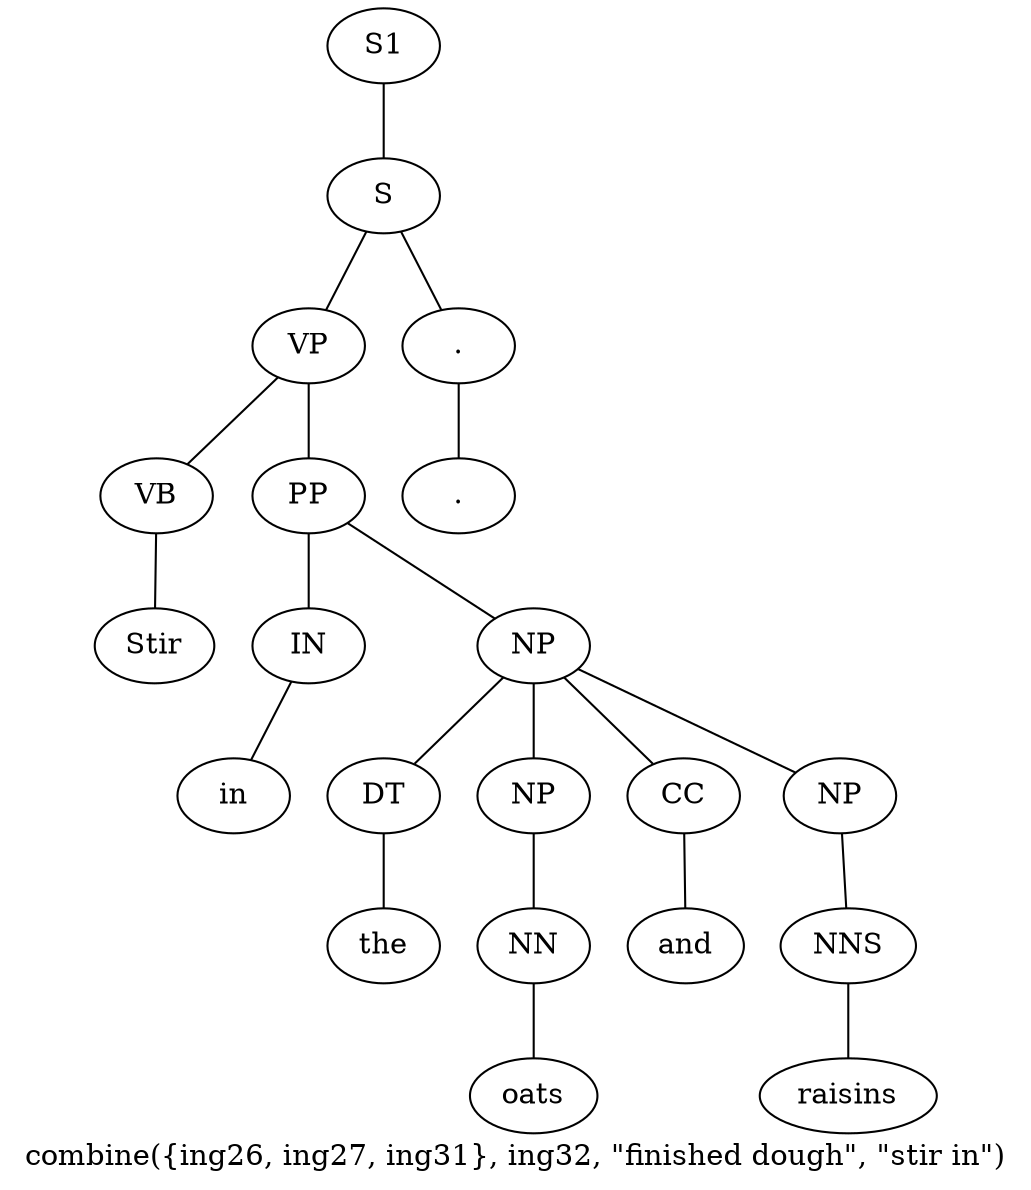 graph SyntaxGraph {
	label = "combine({ing26, ing27, ing31}, ing32, \"finished dough\", \"stir in\")";
	Node0 [label="S1"];
	Node1 [label="S"];
	Node2 [label="VP"];
	Node3 [label="VB"];
	Node4 [label="Stir"];
	Node5 [label="PP"];
	Node6 [label="IN"];
	Node7 [label="in"];
	Node8 [label="NP"];
	Node9 [label="DT"];
	Node10 [label="the"];
	Node11 [label="NP"];
	Node12 [label="NN"];
	Node13 [label="oats"];
	Node14 [label="CC"];
	Node15 [label="and"];
	Node16 [label="NP"];
	Node17 [label="NNS"];
	Node18 [label="raisins"];
	Node19 [label="."];
	Node20 [label="."];

	Node0 -- Node1;
	Node1 -- Node2;
	Node1 -- Node19;
	Node2 -- Node3;
	Node2 -- Node5;
	Node3 -- Node4;
	Node5 -- Node6;
	Node5 -- Node8;
	Node6 -- Node7;
	Node8 -- Node9;
	Node8 -- Node11;
	Node8 -- Node14;
	Node8 -- Node16;
	Node9 -- Node10;
	Node11 -- Node12;
	Node12 -- Node13;
	Node14 -- Node15;
	Node16 -- Node17;
	Node17 -- Node18;
	Node19 -- Node20;
}